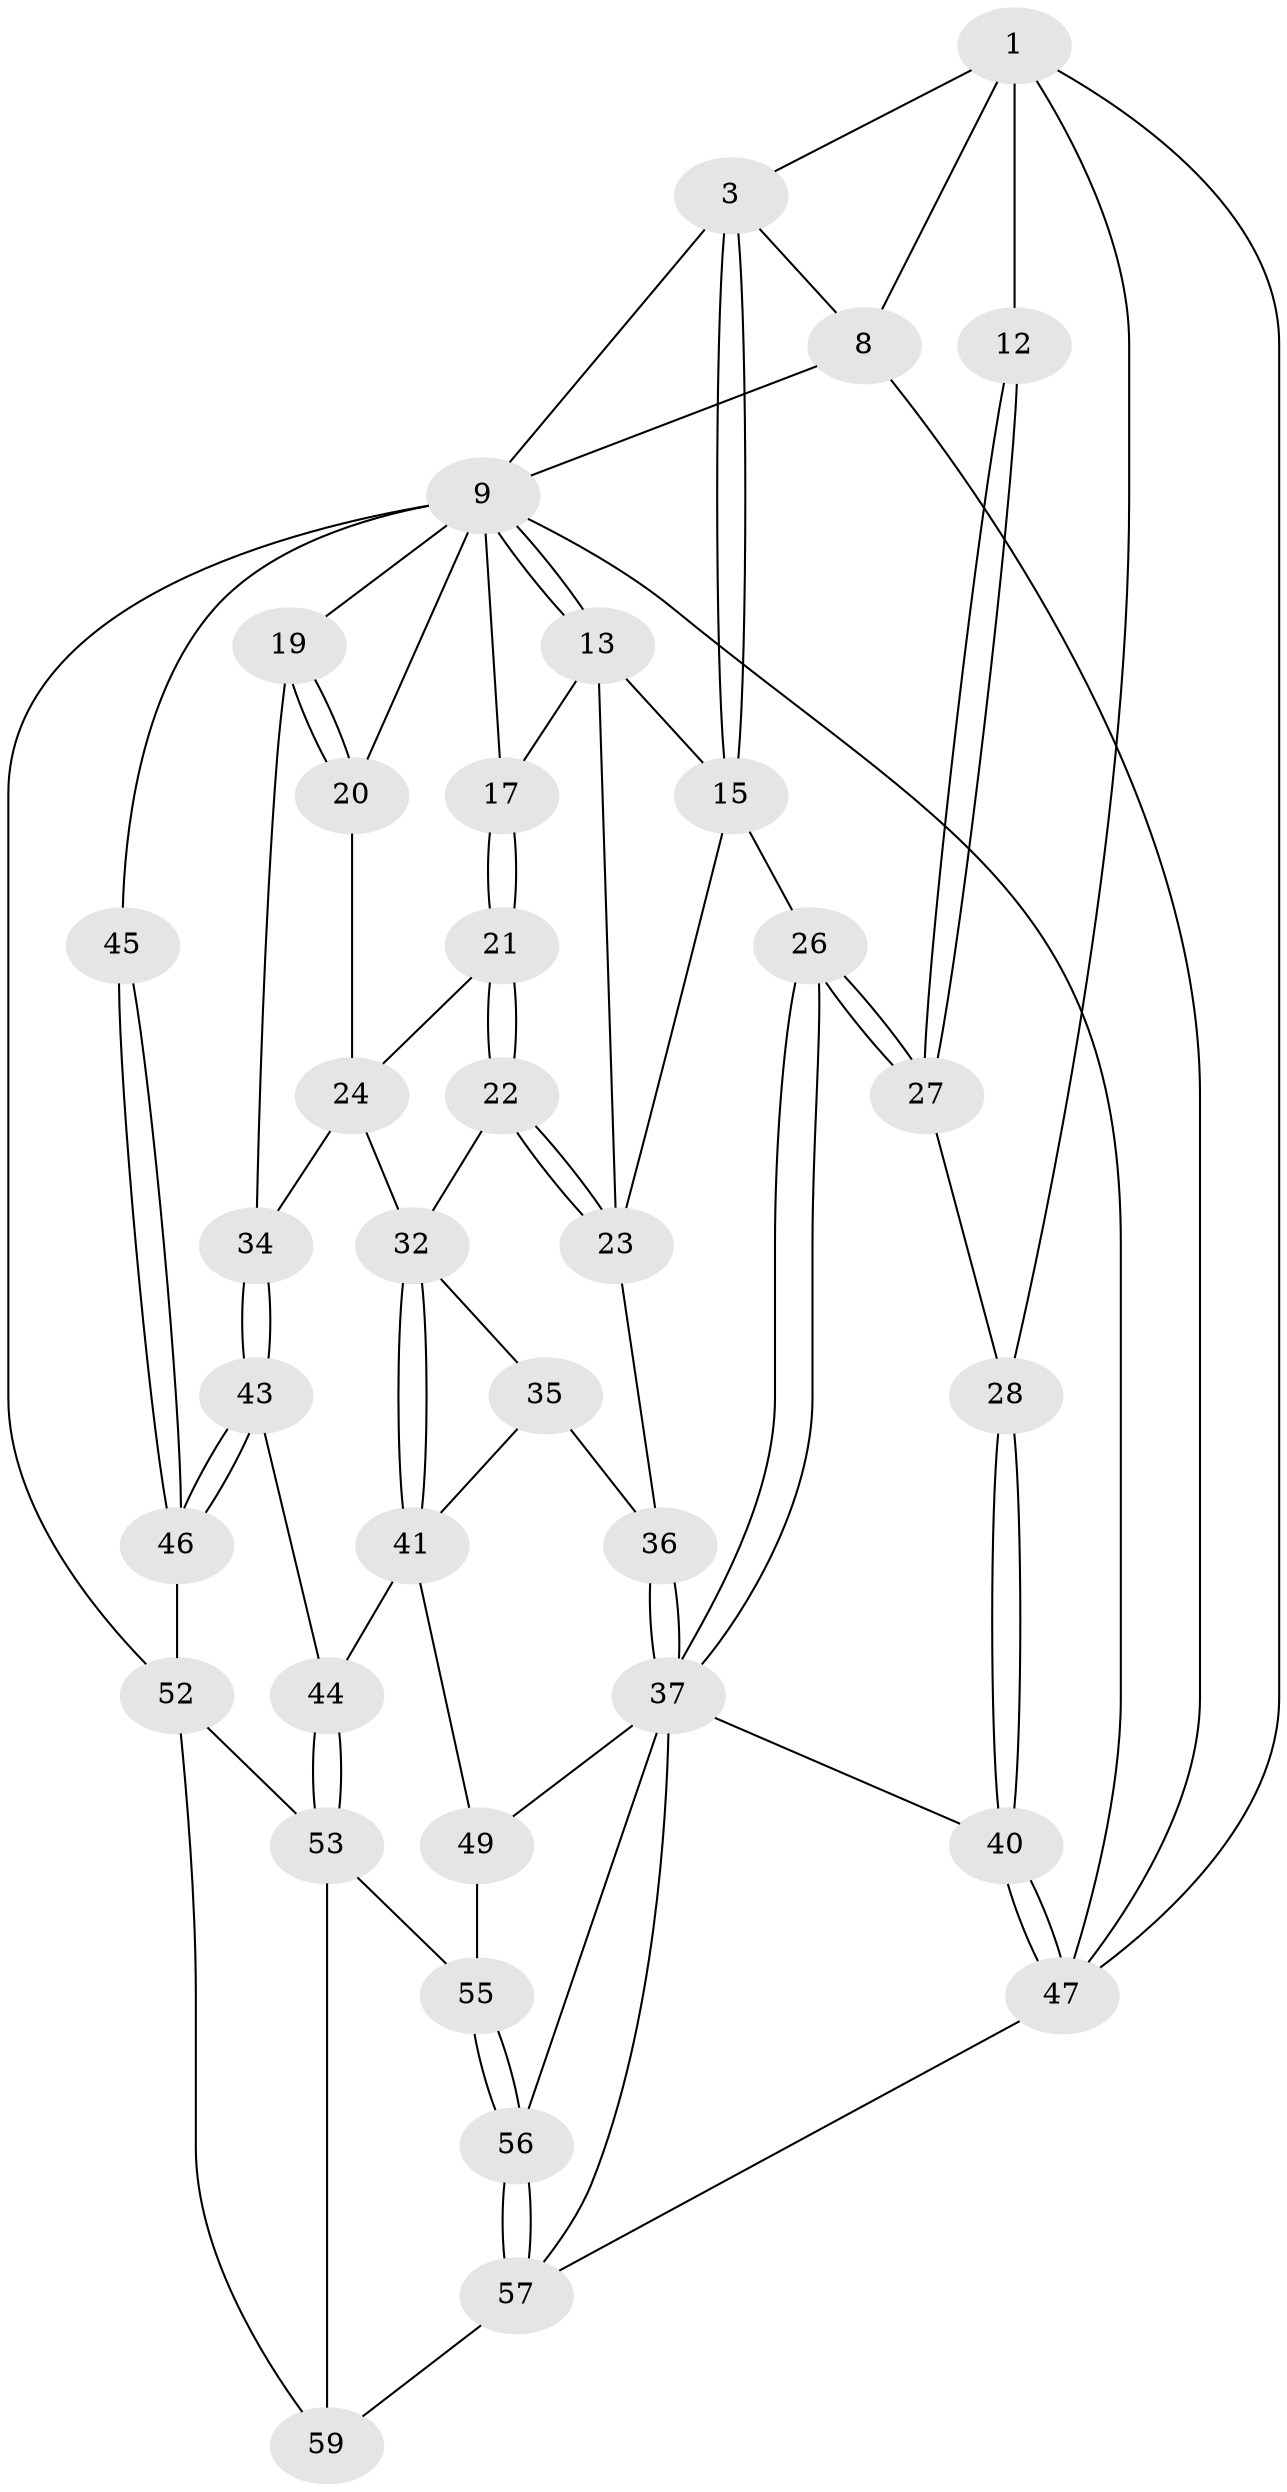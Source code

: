 // original degree distribution, {3: 0.03333333333333333, 4: 0.26666666666666666, 5: 0.4666666666666667, 6: 0.23333333333333334}
// Generated by graph-tools (version 1.1) at 2025/21/03/04/25 18:21:19]
// undirected, 36 vertices, 84 edges
graph export_dot {
graph [start="1"]
  node [color=gray90,style=filled];
  1 [pos="+0.14911611384501727+0.10294150650740902",super="+2+6"];
  3 [pos="+0.31953915155074564+0.27698916181237604",super="+4"];
  8 [pos="+0+0"];
  9 [pos="+0.6243583400988574+0.016314584827863535",super="+10"];
  12 [pos="+0.08437817766844836+0.32278847611739847"];
  13 [pos="+0.6392527578799868+0.13668250847415236",super="+14"];
  15 [pos="+0.3298428641894816+0.3509666082421454",super="+25"];
  17 [pos="+0.7068519918289622+0.21808580703431155"];
  19 [pos="+1+0.4172690076546717"];
  20 [pos="+0.9747870686870871+0.3586440883692412"];
  21 [pos="+0.7565392495333491+0.3652877963945853"];
  22 [pos="+0.657376215424338+0.47488991483372694"];
  23 [pos="+0.5648067229060276+0.35583319172584604",super="+30"];
  24 [pos="+0.8177692953214913+0.399890555145134",super="+31"];
  26 [pos="+0.2569529371569893+0.45212826611794715"];
  27 [pos="+0.16431768170806108+0.43594837746960496"];
  28 [pos="+0.12510563775924935+0.47008451474949553"];
  32 [pos="+0.7668379727311502+0.5332293742039735",super="+33"];
  34 [pos="+0.8355992063301326+0.5313220135552978"];
  35 [pos="+0.5655468132562718+0.5949109382732973"];
  36 [pos="+0.5283922911468938+0.5807217257265997"];
  37 [pos="+0.3174394999918669+0.6228943450666979",super="+38"];
  40 [pos="+0+0.7937239822602441"];
  41 [pos="+0.6961813774140891+0.7343653891372558",super="+42"];
  43 [pos="+0.9013719831513399+0.6840411609457655"];
  44 [pos="+0.7528014602706727+0.7453122133379356"];
  45 [pos="+1+0.6913330177514928"];
  46 [pos="+1+0.7092531831941953"];
  47 [pos="+0+0.8014070946506523",super="+48"];
  49 [pos="+0.6163028035204727+0.7748854153209558"];
  52 [pos="+0.8830496477639252+0.9175785967806966",super="+58"];
  53 [pos="+0.8288073115620016+0.9004116395821603",super="+54"];
  55 [pos="+0.6444171010297358+0.9135271697001841"];
  56 [pos="+0.383514379226225+1"];
  57 [pos="+0.37783455752960615+1",super="+60"];
  59 [pos="+0.7140001982640385+1"];
  1 -- 3;
  1 -- 12 [weight=2];
  1 -- 8;
  1 -- 28;
  1 -- 47;
  3 -- 15;
  3 -- 15;
  3 -- 8;
  3 -- 9;
  8 -- 47;
  8 -- 9;
  9 -- 13;
  9 -- 13;
  9 -- 45 [weight=2];
  9 -- 47;
  9 -- 17;
  9 -- 19;
  9 -- 20;
  9 -- 52;
  12 -- 27;
  12 -- 27;
  13 -- 17;
  13 -- 15;
  13 -- 23;
  15 -- 26;
  15 -- 23;
  17 -- 21;
  17 -- 21;
  19 -- 20;
  19 -- 20;
  19 -- 34;
  20 -- 24;
  21 -- 22;
  21 -- 22;
  21 -- 24;
  22 -- 23;
  22 -- 23;
  22 -- 32;
  23 -- 36;
  24 -- 32;
  24 -- 34;
  26 -- 27;
  26 -- 27;
  26 -- 37;
  26 -- 37;
  27 -- 28;
  28 -- 40;
  28 -- 40;
  32 -- 41;
  32 -- 41;
  32 -- 35;
  34 -- 43;
  34 -- 43;
  35 -- 36;
  35 -- 41;
  36 -- 37;
  36 -- 37;
  37 -- 49;
  37 -- 40;
  37 -- 57;
  37 -- 56;
  40 -- 47;
  40 -- 47;
  41 -- 44;
  41 -- 49;
  43 -- 44;
  43 -- 46;
  43 -- 46;
  44 -- 53;
  44 -- 53;
  45 -- 46;
  45 -- 46;
  46 -- 52;
  47 -- 57;
  49 -- 55;
  52 -- 53;
  52 -- 59;
  53 -- 59;
  53 -- 55;
  55 -- 56;
  55 -- 56;
  56 -- 57;
  56 -- 57;
  57 -- 59;
}

